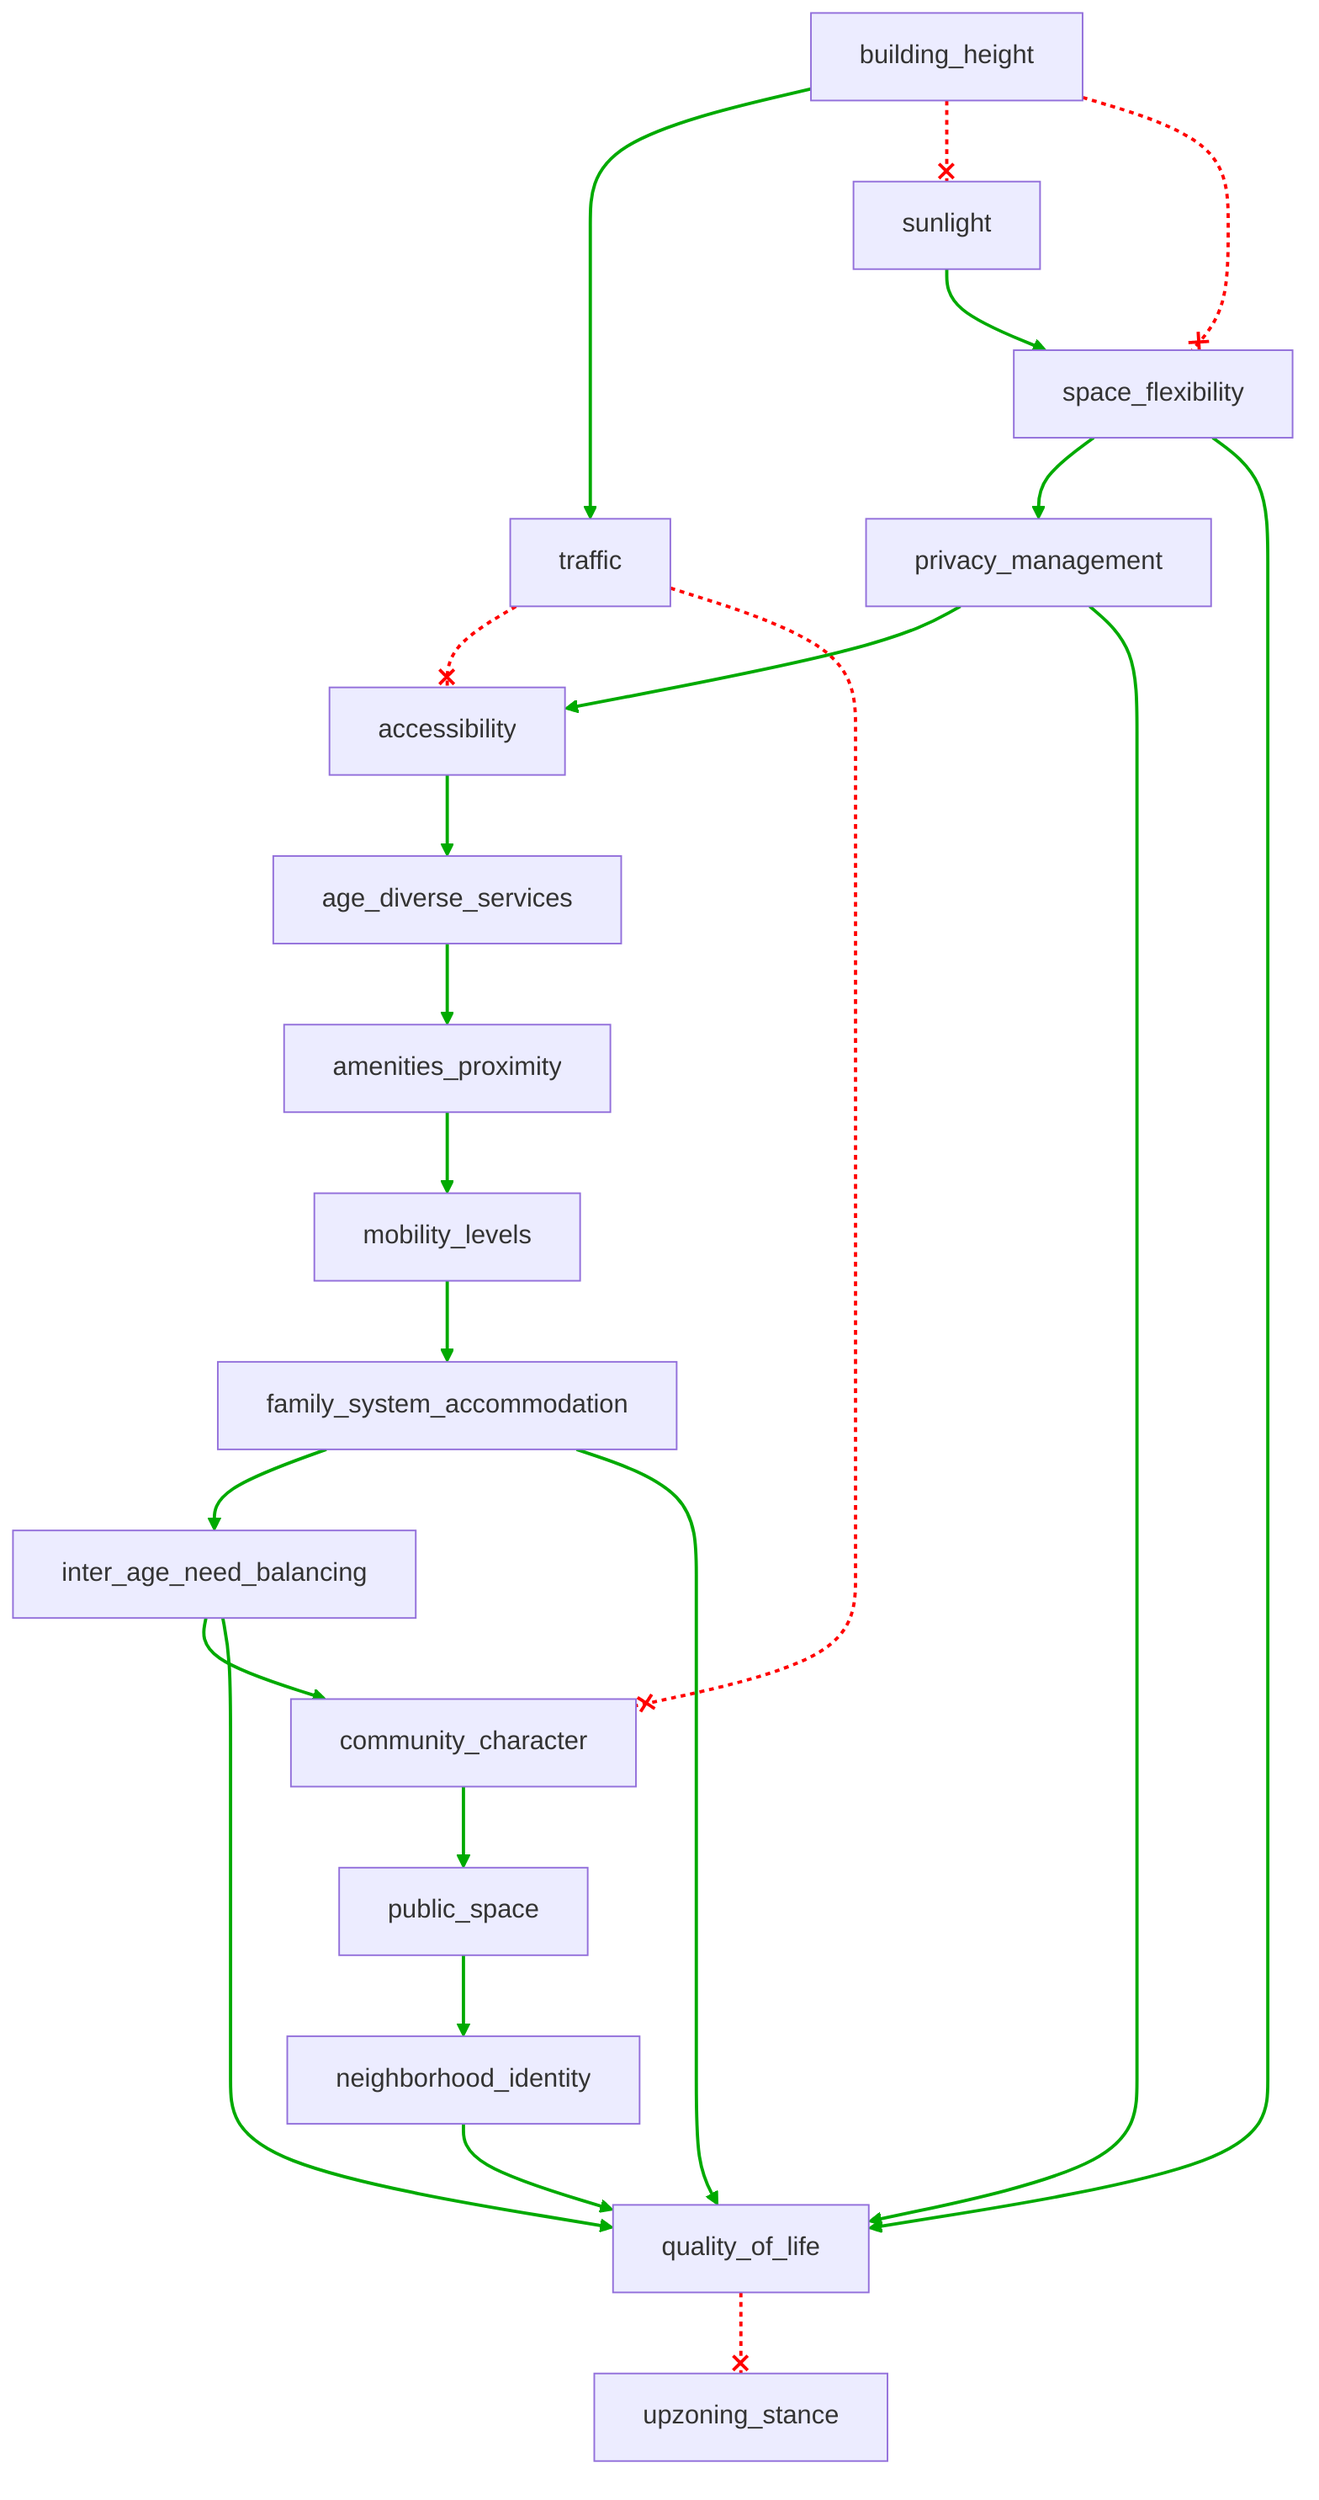 flowchart TD
n1[building_height]
n2[traffic]
n3[sunlight]
n4[space_flexibility]
n5[privacy_management]
n6[accessibility]
n7[age_diverse_services]
n8[amenities_proximity]
n9[mobility_levels]
n10[family_system_accommodation]
n11[inter_age_need_balancing]
n12[community_character]
n13[public_space]
n14[neighborhood_identity]
n15[quality_of_life]
n16[upzoning_stance]

n1 --> n2
n1 --x n3
n1 --x n4
n2 --x n6
n2 --x n12
n3 --> n4
n4 --> n5
n5 --> n6
n6 --> n7
n7 --> n8
n8 --> n9
n9 --> n10
n10 --> n11
n11 --> n12
n12 --> n13
n13 --> n14
n14 --> n15
n15 --x n16
n4 --> n15
n5 --> n15
n10 --> n15
n11 --> n15

linkStyle 0 stroke:#00AA00,stroke-width:2px
linkStyle 1 stroke:#FF0000,stroke-dasharray:3,stroke-width:2px
linkStyle 2 stroke:#FF0000,stroke-dasharray:3,stroke-width:2px
linkStyle 3 stroke:#FF0000,stroke-dasharray:3,stroke-width:2px
linkStyle 4 stroke:#FF0000,stroke-dasharray:3,stroke-width:2px
linkStyle 5 stroke:#00AA00,stroke-width:2px
linkStyle 6 stroke:#00AA00,stroke-width:2px
linkStyle 7 stroke:#00AA00,stroke-width:2px
linkStyle 8 stroke:#00AA00,stroke-width:2px
linkStyle 9 stroke:#00AA00,stroke-width:2px
linkStyle 10 stroke:#00AA00,stroke-width:2px
linkStyle 11 stroke:#00AA00,stroke-width:2px
linkStyle 12 stroke:#00AA00,stroke-width:2px
linkStyle 13 stroke:#00AA00,stroke-width:2px
linkStyle 14 stroke:#00AA00,stroke-width:2px
linkStyle 15 stroke:#00AA00,stroke-width:2px
linkStyle 16 stroke:#00AA00,stroke-width:2px
linkStyle 17 stroke:#FF0000,stroke-dasharray:3,stroke-width:2px
linkStyle 18 stroke:#00AA00,stroke-width:2px
linkStyle 19 stroke:#00AA00,stroke-width:2px
linkStyle 20 stroke:#00AA00,stroke-width:2px
linkStyle 21 stroke:#00AA00,stroke-width:2px